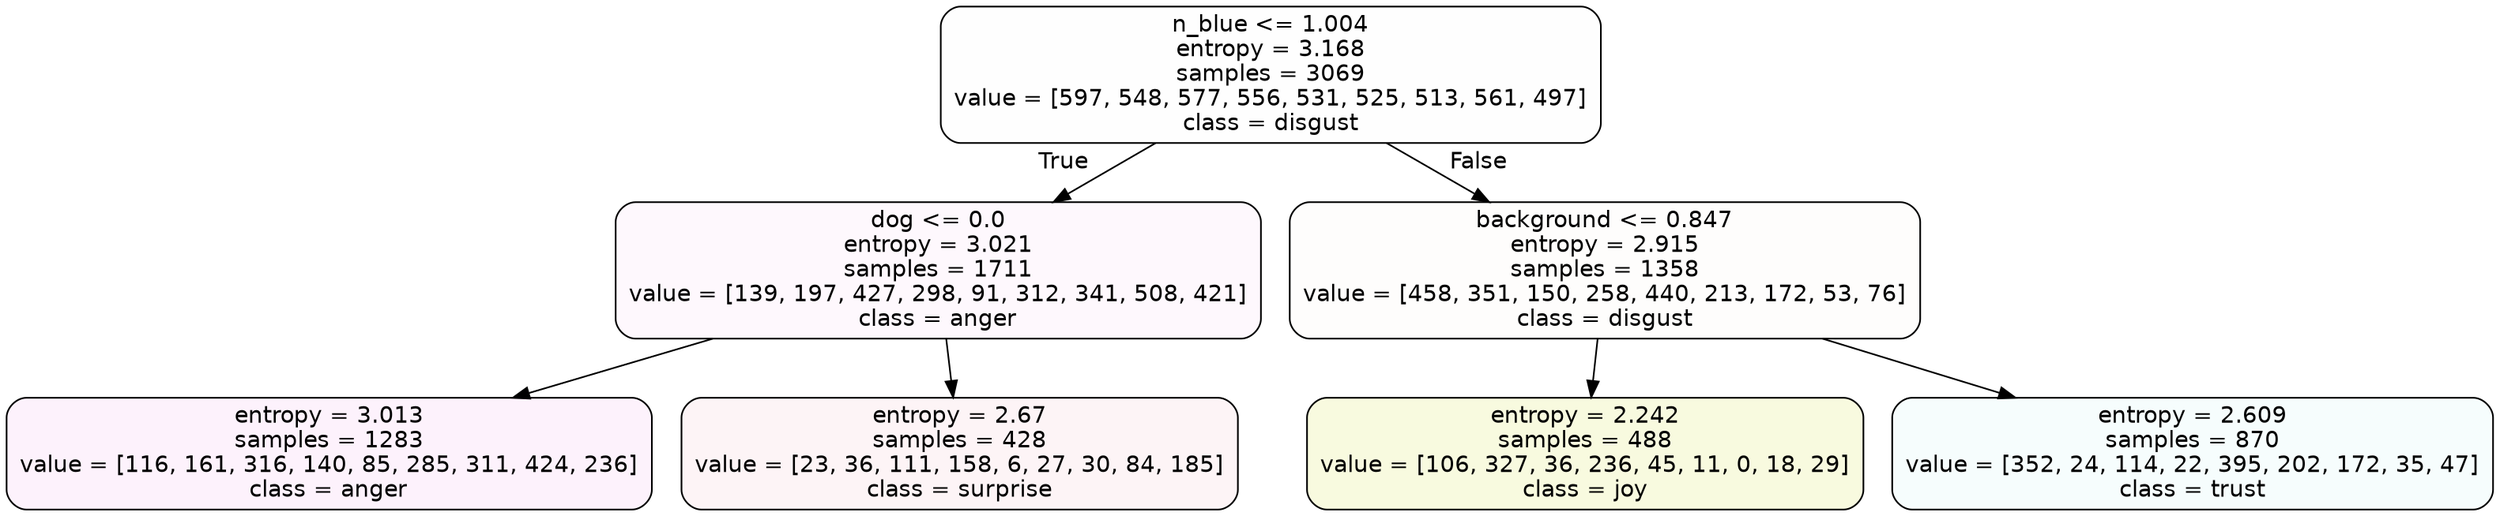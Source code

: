 digraph Tree {
node [shape=box, style="filled, rounded", color="black", fontname=helvetica] ;
edge [fontname=helvetica] ;
0 [label="n_blue <= 1.004\nentropy = 3.168\nsamples = 3069\nvalue = [597, 548, 577, 556, 531, 525, 513, 561, 497]\nclass = disgust", fillcolor="#e5813901"] ;
1 [label="dog <= 0.0\nentropy = 3.021\nsamples = 1711\nvalue = [139, 197, 427, 298, 91, 312, 341, 508, 421]\nclass = anger", fillcolor="#e539d709"] ;
0 -> 1 [labeldistance=2.5, labelangle=45, headlabel="True"] ;
2 [label="entropy = 3.013\nsamples = 1283\nvalue = [116, 161, 316, 140, 85, 285, 311, 424, 236]\nclass = anger", fillcolor="#e539d710"] ;
1 -> 2 ;
3 [label="entropy = 2.67\nsamples = 428\nvalue = [23, 36, 111, 158, 6, 27, 30, 84, 185]\nclass = surprise", fillcolor="#e539640e"] ;
1 -> 3 ;
4 [label="background <= 0.847\nentropy = 2.915\nsamples = 1358\nvalue = [458, 351, 150, 258, 440, 213, 172, 53, 76]\nclass = disgust", fillcolor="#e5813903"] ;
0 -> 4 [labeldistance=2.5, labelangle=-45, headlabel="False"] ;
5 [label="entropy = 2.242\nsamples = 488\nvalue = [106, 327, 36, 236, 45, 11, 0, 18, 29]\nclass = joy", fillcolor="#d7e53929"] ;
4 -> 5 ;
6 [label="entropy = 2.609\nsamples = 870\nvalue = [352, 24, 114, 22, 395, 202, 172, 35, 47]\nclass = trust", fillcolor="#39d7e50b"] ;
4 -> 6 ;
}